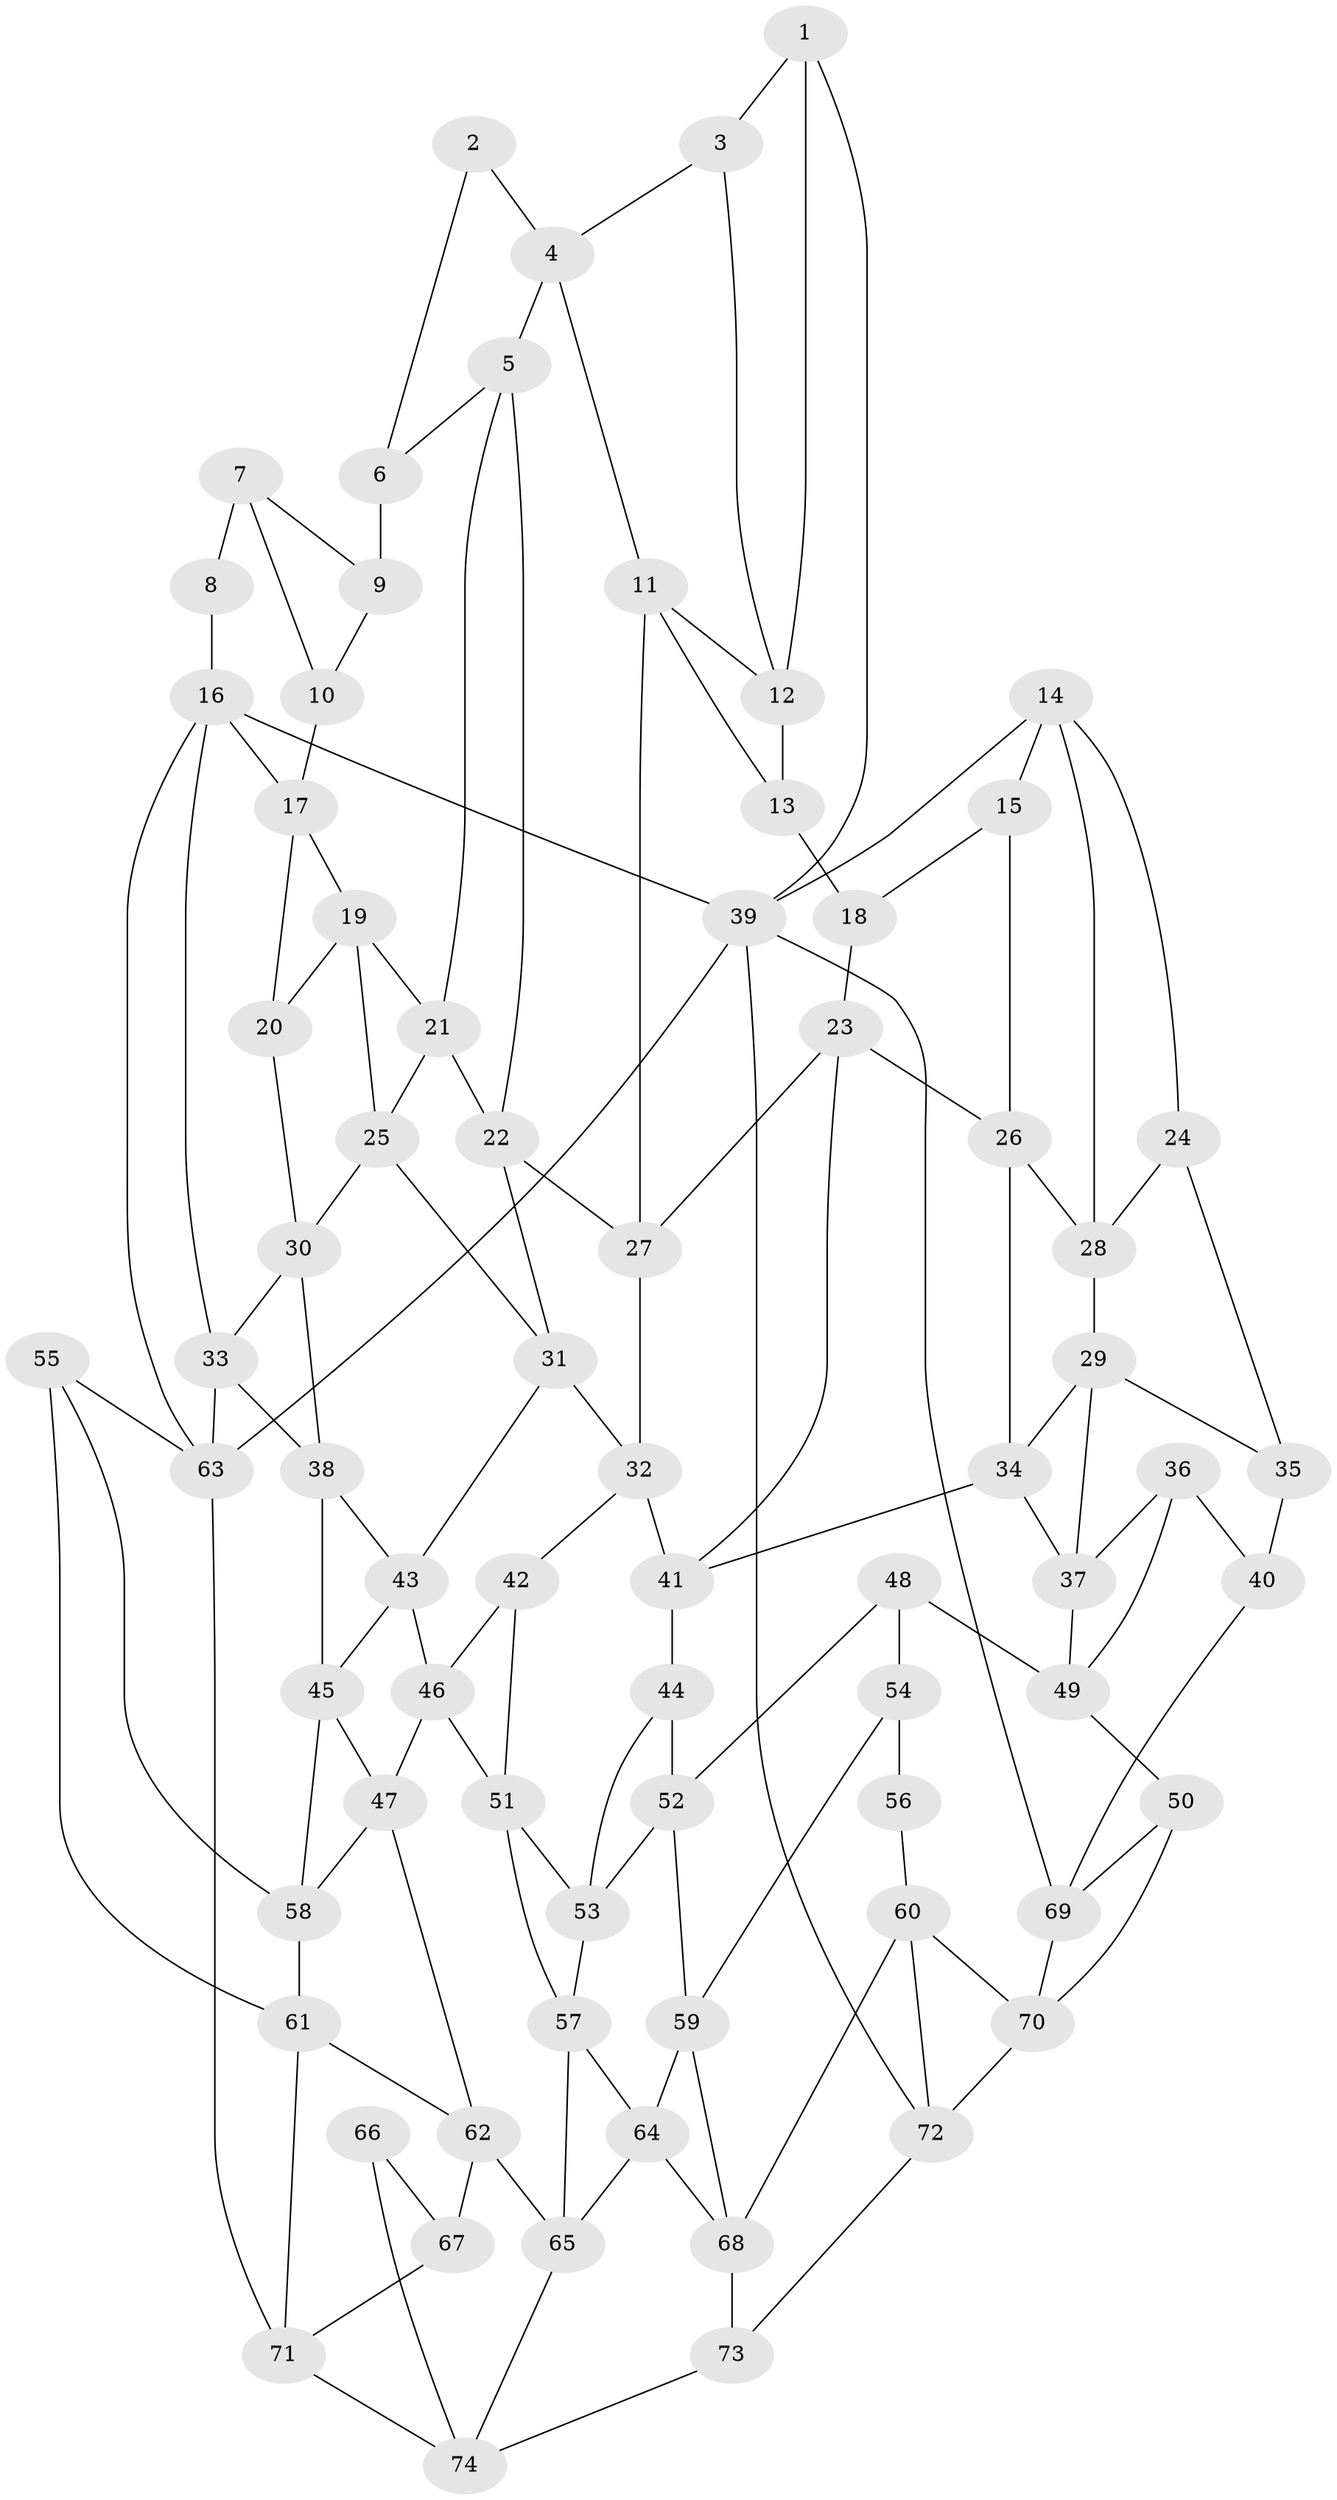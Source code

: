 // original degree distribution, {3: 0.013513513513513514, 6: 0.22972972972972974, 5: 0.5135135135135135, 4: 0.24324324324324326}
// Generated by graph-tools (version 1.1) at 2025/03/03/09/25 03:03:15]
// undirected, 74 vertices, 135 edges
graph export_dot {
graph [start="1"]
  node [color=gray90,style=filled];
  1;
  2;
  3;
  4;
  5;
  6;
  7;
  8;
  9;
  10;
  11;
  12;
  13;
  14;
  15;
  16;
  17;
  18;
  19;
  20;
  21;
  22;
  23;
  24;
  25;
  26;
  27;
  28;
  29;
  30;
  31;
  32;
  33;
  34;
  35;
  36;
  37;
  38;
  39;
  40;
  41;
  42;
  43;
  44;
  45;
  46;
  47;
  48;
  49;
  50;
  51;
  52;
  53;
  54;
  55;
  56;
  57;
  58;
  59;
  60;
  61;
  62;
  63;
  64;
  65;
  66;
  67;
  68;
  69;
  70;
  71;
  72;
  73;
  74;
  1 -- 3 [weight=1.0];
  1 -- 12 [weight=1.0];
  1 -- 39 [weight=1.0];
  2 -- 4 [weight=1.0];
  2 -- 6 [weight=1.0];
  3 -- 4 [weight=1.0];
  3 -- 12 [weight=1.0];
  4 -- 5 [weight=1.0];
  4 -- 11 [weight=1.0];
  5 -- 6 [weight=1.0];
  5 -- 21 [weight=1.0];
  5 -- 22 [weight=1.0];
  6 -- 9 [weight=2.0];
  7 -- 8 [weight=2.0];
  7 -- 9 [weight=1.0];
  7 -- 10 [weight=1.0];
  8 -- 16 [weight=2.0];
  9 -- 10 [weight=1.0];
  10 -- 17 [weight=1.0];
  11 -- 12 [weight=1.0];
  11 -- 13 [weight=1.0];
  11 -- 27 [weight=1.0];
  12 -- 13 [weight=1.0];
  13 -- 18 [weight=2.0];
  14 -- 15 [weight=1.0];
  14 -- 24 [weight=1.0];
  14 -- 28 [weight=1.0];
  14 -- 39 [weight=1.0];
  15 -- 18 [weight=1.0];
  15 -- 26 [weight=1.0];
  16 -- 17 [weight=1.0];
  16 -- 33 [weight=1.0];
  16 -- 39 [weight=1.0];
  16 -- 63 [weight=1.0];
  17 -- 19 [weight=1.0];
  17 -- 20 [weight=1.0];
  18 -- 23 [weight=1.0];
  19 -- 20 [weight=1.0];
  19 -- 21 [weight=1.0];
  19 -- 25 [weight=1.0];
  20 -- 30 [weight=1.0];
  21 -- 22 [weight=1.0];
  21 -- 25 [weight=1.0];
  22 -- 27 [weight=1.0];
  22 -- 31 [weight=1.0];
  23 -- 26 [weight=1.0];
  23 -- 27 [weight=1.0];
  23 -- 41 [weight=1.0];
  24 -- 28 [weight=1.0];
  24 -- 35 [weight=1.0];
  25 -- 30 [weight=1.0];
  25 -- 31 [weight=1.0];
  26 -- 28 [weight=1.0];
  26 -- 34 [weight=1.0];
  27 -- 32 [weight=1.0];
  28 -- 29 [weight=1.0];
  29 -- 34 [weight=1.0];
  29 -- 35 [weight=1.0];
  29 -- 37 [weight=1.0];
  30 -- 33 [weight=1.0];
  30 -- 38 [weight=1.0];
  31 -- 32 [weight=1.0];
  31 -- 43 [weight=1.0];
  32 -- 41 [weight=1.0];
  32 -- 42 [weight=1.0];
  33 -- 38 [weight=1.0];
  33 -- 63 [weight=1.0];
  34 -- 37 [weight=1.0];
  34 -- 41 [weight=1.0];
  35 -- 40 [weight=2.0];
  36 -- 37 [weight=1.0];
  36 -- 40 [weight=1.0];
  36 -- 49 [weight=1.0];
  37 -- 49 [weight=1.0];
  38 -- 43 [weight=1.0];
  38 -- 45 [weight=1.0];
  39 -- 63 [weight=1.0];
  39 -- 69 [weight=1.0];
  39 -- 72 [weight=1.0];
  40 -- 69 [weight=1.0];
  41 -- 44 [weight=1.0];
  42 -- 46 [weight=1.0];
  42 -- 51 [weight=1.0];
  43 -- 45 [weight=1.0];
  43 -- 46 [weight=1.0];
  44 -- 52 [weight=1.0];
  44 -- 53 [weight=1.0];
  45 -- 47 [weight=1.0];
  45 -- 58 [weight=1.0];
  46 -- 47 [weight=1.0];
  46 -- 51 [weight=1.0];
  47 -- 58 [weight=1.0];
  47 -- 62 [weight=1.0];
  48 -- 49 [weight=1.0];
  48 -- 52 [weight=1.0];
  48 -- 54 [weight=1.0];
  49 -- 50 [weight=1.0];
  50 -- 69 [weight=1.0];
  50 -- 70 [weight=1.0];
  51 -- 53 [weight=1.0];
  51 -- 57 [weight=1.0];
  52 -- 53 [weight=1.0];
  52 -- 59 [weight=1.0];
  53 -- 57 [weight=1.0];
  54 -- 56 [weight=2.0];
  54 -- 59 [weight=1.0];
  55 -- 58 [weight=1.0];
  55 -- 61 [weight=1.0];
  55 -- 63 [weight=1.0];
  56 -- 60 [weight=1.0];
  57 -- 64 [weight=1.0];
  57 -- 65 [weight=1.0];
  58 -- 61 [weight=1.0];
  59 -- 64 [weight=1.0];
  59 -- 68 [weight=1.0];
  60 -- 68 [weight=1.0];
  60 -- 70 [weight=1.0];
  60 -- 72 [weight=1.0];
  61 -- 62 [weight=1.0];
  61 -- 71 [weight=1.0];
  62 -- 65 [weight=1.0];
  62 -- 67 [weight=1.0];
  63 -- 71 [weight=1.0];
  64 -- 65 [weight=1.0];
  64 -- 68 [weight=1.0];
  65 -- 74 [weight=1.0];
  66 -- 67 [weight=2.0];
  66 -- 74 [weight=1.0];
  67 -- 71 [weight=1.0];
  68 -- 73 [weight=1.0];
  69 -- 70 [weight=1.0];
  70 -- 72 [weight=1.0];
  71 -- 74 [weight=1.0];
  72 -- 73 [weight=1.0];
  73 -- 74 [weight=1.0];
}
